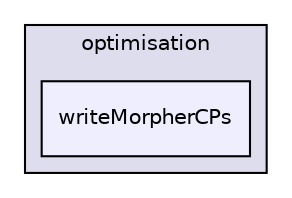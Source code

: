 digraph "applications/utilities/preProcessing/optimisation/writeMorpherCPs" {
  bgcolor=transparent;
  compound=true
  node [ fontsize="10", fontname="Helvetica"];
  edge [ labelfontsize="10", labelfontname="Helvetica"];
  subgraph clusterdir_bec8fca8dae9d57ccc8f5a08ee98b161 {
    graph [ bgcolor="#ddddee", pencolor="black", label="optimisation" fontname="Helvetica", fontsize="10", URL="dir_bec8fca8dae9d57ccc8f5a08ee98b161.html"]
  dir_f318aa8fa05ffcc365604778c2113633 [shape=box, label="writeMorpherCPs", style="filled", fillcolor="#eeeeff", pencolor="black", URL="dir_f318aa8fa05ffcc365604778c2113633.html"];
  }
}
